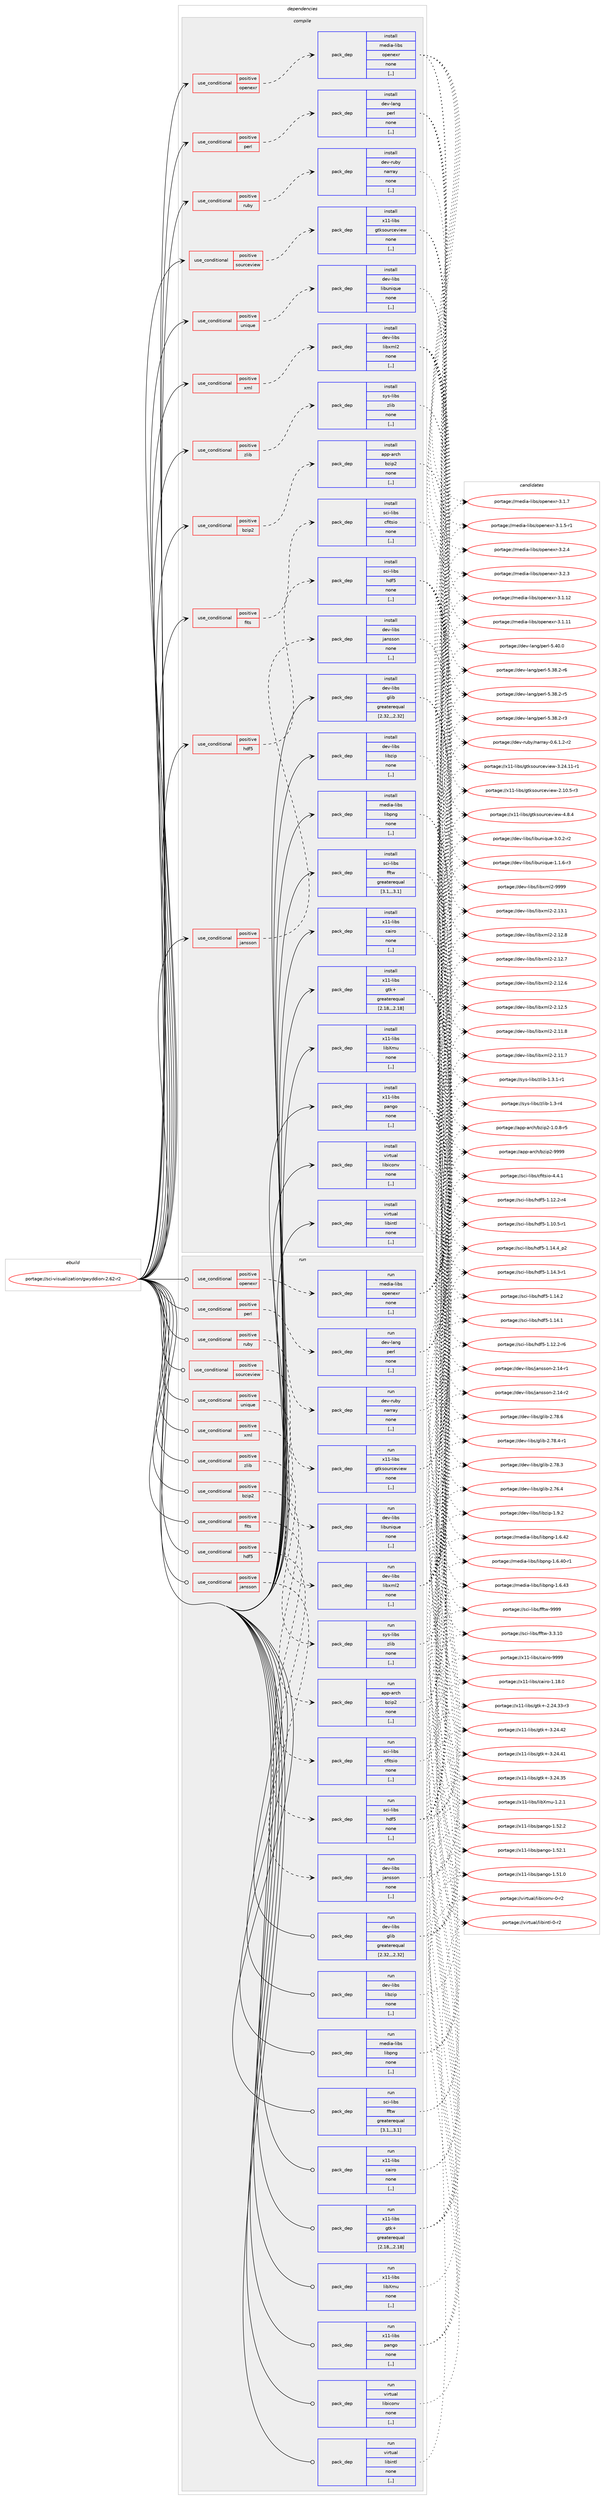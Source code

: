 digraph prolog {

# *************
# Graph options
# *************

newrank=true;
concentrate=true;
compound=true;
graph [rankdir=LR,fontname=Helvetica,fontsize=10,ranksep=1.5];#, ranksep=2.5, nodesep=0.2];
edge  [arrowhead=vee];
node  [fontname=Helvetica,fontsize=10];

# **********
# The ebuild
# **********

subgraph cluster_leftcol {
color=gray;
label=<<i>ebuild</i>>;
id [label="portage://sci-visualization/gwyddion-2.62-r2", color=red, width=4, href="../sci-visualization/gwyddion-2.62-r2.svg"];
}

# ****************
# The dependencies
# ****************

subgraph cluster_midcol {
color=gray;
label=<<i>dependencies</i>>;
subgraph cluster_compile {
fillcolor="#eeeeee";
style=filled;
label=<<i>compile</i>>;
subgraph cond110077 {
dependency413814 [label=<<TABLE BORDER="0" CELLBORDER="1" CELLSPACING="0" CELLPADDING="4"><TR><TD ROWSPAN="3" CELLPADDING="10">use_conditional</TD></TR><TR><TD>positive</TD></TR><TR><TD>bzip2</TD></TR></TABLE>>, shape=none, color=red];
subgraph pack300825 {
dependency413815 [label=<<TABLE BORDER="0" CELLBORDER="1" CELLSPACING="0" CELLPADDING="4" WIDTH="220"><TR><TD ROWSPAN="6" CELLPADDING="30">pack_dep</TD></TR><TR><TD WIDTH="110">install</TD></TR><TR><TD>app-arch</TD></TR><TR><TD>bzip2</TD></TR><TR><TD>none</TD></TR><TR><TD>[,,]</TD></TR></TABLE>>, shape=none, color=blue];
}
dependency413814:e -> dependency413815:w [weight=20,style="dashed",arrowhead="vee"];
}
id:e -> dependency413814:w [weight=20,style="solid",arrowhead="vee"];
subgraph cond110078 {
dependency413816 [label=<<TABLE BORDER="0" CELLBORDER="1" CELLSPACING="0" CELLPADDING="4"><TR><TD ROWSPAN="3" CELLPADDING="10">use_conditional</TD></TR><TR><TD>positive</TD></TR><TR><TD>fits</TD></TR></TABLE>>, shape=none, color=red];
subgraph pack300826 {
dependency413817 [label=<<TABLE BORDER="0" CELLBORDER="1" CELLSPACING="0" CELLPADDING="4" WIDTH="220"><TR><TD ROWSPAN="6" CELLPADDING="30">pack_dep</TD></TR><TR><TD WIDTH="110">install</TD></TR><TR><TD>sci-libs</TD></TR><TR><TD>cfitsio</TD></TR><TR><TD>none</TD></TR><TR><TD>[,,]</TD></TR></TABLE>>, shape=none, color=blue];
}
dependency413816:e -> dependency413817:w [weight=20,style="dashed",arrowhead="vee"];
}
id:e -> dependency413816:w [weight=20,style="solid",arrowhead="vee"];
subgraph cond110079 {
dependency413818 [label=<<TABLE BORDER="0" CELLBORDER="1" CELLSPACING="0" CELLPADDING="4"><TR><TD ROWSPAN="3" CELLPADDING="10">use_conditional</TD></TR><TR><TD>positive</TD></TR><TR><TD>hdf5</TD></TR></TABLE>>, shape=none, color=red];
subgraph pack300827 {
dependency413819 [label=<<TABLE BORDER="0" CELLBORDER="1" CELLSPACING="0" CELLPADDING="4" WIDTH="220"><TR><TD ROWSPAN="6" CELLPADDING="30">pack_dep</TD></TR><TR><TD WIDTH="110">install</TD></TR><TR><TD>sci-libs</TD></TR><TR><TD>hdf5</TD></TR><TR><TD>none</TD></TR><TR><TD>[,,]</TD></TR></TABLE>>, shape=none, color=blue];
}
dependency413818:e -> dependency413819:w [weight=20,style="dashed",arrowhead="vee"];
}
id:e -> dependency413818:w [weight=20,style="solid",arrowhead="vee"];
subgraph cond110080 {
dependency413820 [label=<<TABLE BORDER="0" CELLBORDER="1" CELLSPACING="0" CELLPADDING="4"><TR><TD ROWSPAN="3" CELLPADDING="10">use_conditional</TD></TR><TR><TD>positive</TD></TR><TR><TD>jansson</TD></TR></TABLE>>, shape=none, color=red];
subgraph pack300828 {
dependency413821 [label=<<TABLE BORDER="0" CELLBORDER="1" CELLSPACING="0" CELLPADDING="4" WIDTH="220"><TR><TD ROWSPAN="6" CELLPADDING="30">pack_dep</TD></TR><TR><TD WIDTH="110">install</TD></TR><TR><TD>dev-libs</TD></TR><TR><TD>jansson</TD></TR><TR><TD>none</TD></TR><TR><TD>[,,]</TD></TR></TABLE>>, shape=none, color=blue];
}
dependency413820:e -> dependency413821:w [weight=20,style="dashed",arrowhead="vee"];
}
id:e -> dependency413820:w [weight=20,style="solid",arrowhead="vee"];
subgraph cond110081 {
dependency413822 [label=<<TABLE BORDER="0" CELLBORDER="1" CELLSPACING="0" CELLPADDING="4"><TR><TD ROWSPAN="3" CELLPADDING="10">use_conditional</TD></TR><TR><TD>positive</TD></TR><TR><TD>openexr</TD></TR></TABLE>>, shape=none, color=red];
subgraph pack300829 {
dependency413823 [label=<<TABLE BORDER="0" CELLBORDER="1" CELLSPACING="0" CELLPADDING="4" WIDTH="220"><TR><TD ROWSPAN="6" CELLPADDING="30">pack_dep</TD></TR><TR><TD WIDTH="110">install</TD></TR><TR><TD>media-libs</TD></TR><TR><TD>openexr</TD></TR><TR><TD>none</TD></TR><TR><TD>[,,]</TD></TR></TABLE>>, shape=none, color=blue];
}
dependency413822:e -> dependency413823:w [weight=20,style="dashed",arrowhead="vee"];
}
id:e -> dependency413822:w [weight=20,style="solid",arrowhead="vee"];
subgraph cond110082 {
dependency413824 [label=<<TABLE BORDER="0" CELLBORDER="1" CELLSPACING="0" CELLPADDING="4"><TR><TD ROWSPAN="3" CELLPADDING="10">use_conditional</TD></TR><TR><TD>positive</TD></TR><TR><TD>perl</TD></TR></TABLE>>, shape=none, color=red];
subgraph pack300830 {
dependency413825 [label=<<TABLE BORDER="0" CELLBORDER="1" CELLSPACING="0" CELLPADDING="4" WIDTH="220"><TR><TD ROWSPAN="6" CELLPADDING="30">pack_dep</TD></TR><TR><TD WIDTH="110">install</TD></TR><TR><TD>dev-lang</TD></TR><TR><TD>perl</TD></TR><TR><TD>none</TD></TR><TR><TD>[,,]</TD></TR></TABLE>>, shape=none, color=blue];
}
dependency413824:e -> dependency413825:w [weight=20,style="dashed",arrowhead="vee"];
}
id:e -> dependency413824:w [weight=20,style="solid",arrowhead="vee"];
subgraph cond110083 {
dependency413826 [label=<<TABLE BORDER="0" CELLBORDER="1" CELLSPACING="0" CELLPADDING="4"><TR><TD ROWSPAN="3" CELLPADDING="10">use_conditional</TD></TR><TR><TD>positive</TD></TR><TR><TD>ruby</TD></TR></TABLE>>, shape=none, color=red];
subgraph pack300831 {
dependency413827 [label=<<TABLE BORDER="0" CELLBORDER="1" CELLSPACING="0" CELLPADDING="4" WIDTH="220"><TR><TD ROWSPAN="6" CELLPADDING="30">pack_dep</TD></TR><TR><TD WIDTH="110">install</TD></TR><TR><TD>dev-ruby</TD></TR><TR><TD>narray</TD></TR><TR><TD>none</TD></TR><TR><TD>[,,]</TD></TR></TABLE>>, shape=none, color=blue];
}
dependency413826:e -> dependency413827:w [weight=20,style="dashed",arrowhead="vee"];
}
id:e -> dependency413826:w [weight=20,style="solid",arrowhead="vee"];
subgraph cond110084 {
dependency413828 [label=<<TABLE BORDER="0" CELLBORDER="1" CELLSPACING="0" CELLPADDING="4"><TR><TD ROWSPAN="3" CELLPADDING="10">use_conditional</TD></TR><TR><TD>positive</TD></TR><TR><TD>sourceview</TD></TR></TABLE>>, shape=none, color=red];
subgraph pack300832 {
dependency413829 [label=<<TABLE BORDER="0" CELLBORDER="1" CELLSPACING="0" CELLPADDING="4" WIDTH="220"><TR><TD ROWSPAN="6" CELLPADDING="30">pack_dep</TD></TR><TR><TD WIDTH="110">install</TD></TR><TR><TD>x11-libs</TD></TR><TR><TD>gtksourceview</TD></TR><TR><TD>none</TD></TR><TR><TD>[,,]</TD></TR></TABLE>>, shape=none, color=blue];
}
dependency413828:e -> dependency413829:w [weight=20,style="dashed",arrowhead="vee"];
}
id:e -> dependency413828:w [weight=20,style="solid",arrowhead="vee"];
subgraph cond110085 {
dependency413830 [label=<<TABLE BORDER="0" CELLBORDER="1" CELLSPACING="0" CELLPADDING="4"><TR><TD ROWSPAN="3" CELLPADDING="10">use_conditional</TD></TR><TR><TD>positive</TD></TR><TR><TD>unique</TD></TR></TABLE>>, shape=none, color=red];
subgraph pack300833 {
dependency413831 [label=<<TABLE BORDER="0" CELLBORDER="1" CELLSPACING="0" CELLPADDING="4" WIDTH="220"><TR><TD ROWSPAN="6" CELLPADDING="30">pack_dep</TD></TR><TR><TD WIDTH="110">install</TD></TR><TR><TD>dev-libs</TD></TR><TR><TD>libunique</TD></TR><TR><TD>none</TD></TR><TR><TD>[,,]</TD></TR></TABLE>>, shape=none, color=blue];
}
dependency413830:e -> dependency413831:w [weight=20,style="dashed",arrowhead="vee"];
}
id:e -> dependency413830:w [weight=20,style="solid",arrowhead="vee"];
subgraph cond110086 {
dependency413832 [label=<<TABLE BORDER="0" CELLBORDER="1" CELLSPACING="0" CELLPADDING="4"><TR><TD ROWSPAN="3" CELLPADDING="10">use_conditional</TD></TR><TR><TD>positive</TD></TR><TR><TD>xml</TD></TR></TABLE>>, shape=none, color=red];
subgraph pack300834 {
dependency413833 [label=<<TABLE BORDER="0" CELLBORDER="1" CELLSPACING="0" CELLPADDING="4" WIDTH="220"><TR><TD ROWSPAN="6" CELLPADDING="30">pack_dep</TD></TR><TR><TD WIDTH="110">install</TD></TR><TR><TD>dev-libs</TD></TR><TR><TD>libxml2</TD></TR><TR><TD>none</TD></TR><TR><TD>[,,]</TD></TR></TABLE>>, shape=none, color=blue];
}
dependency413832:e -> dependency413833:w [weight=20,style="dashed",arrowhead="vee"];
}
id:e -> dependency413832:w [weight=20,style="solid",arrowhead="vee"];
subgraph cond110087 {
dependency413834 [label=<<TABLE BORDER="0" CELLBORDER="1" CELLSPACING="0" CELLPADDING="4"><TR><TD ROWSPAN="3" CELLPADDING="10">use_conditional</TD></TR><TR><TD>positive</TD></TR><TR><TD>zlib</TD></TR></TABLE>>, shape=none, color=red];
subgraph pack300835 {
dependency413835 [label=<<TABLE BORDER="0" CELLBORDER="1" CELLSPACING="0" CELLPADDING="4" WIDTH="220"><TR><TD ROWSPAN="6" CELLPADDING="30">pack_dep</TD></TR><TR><TD WIDTH="110">install</TD></TR><TR><TD>sys-libs</TD></TR><TR><TD>zlib</TD></TR><TR><TD>none</TD></TR><TR><TD>[,,]</TD></TR></TABLE>>, shape=none, color=blue];
}
dependency413834:e -> dependency413835:w [weight=20,style="dashed",arrowhead="vee"];
}
id:e -> dependency413834:w [weight=20,style="solid",arrowhead="vee"];
subgraph pack300836 {
dependency413836 [label=<<TABLE BORDER="0" CELLBORDER="1" CELLSPACING="0" CELLPADDING="4" WIDTH="220"><TR><TD ROWSPAN="6" CELLPADDING="30">pack_dep</TD></TR><TR><TD WIDTH="110">install</TD></TR><TR><TD>dev-libs</TD></TR><TR><TD>glib</TD></TR><TR><TD>greaterequal</TD></TR><TR><TD>[2.32,,,2.32]</TD></TR></TABLE>>, shape=none, color=blue];
}
id:e -> dependency413836:w [weight=20,style="solid",arrowhead="vee"];
subgraph pack300837 {
dependency413837 [label=<<TABLE BORDER="0" CELLBORDER="1" CELLSPACING="0" CELLPADDING="4" WIDTH="220"><TR><TD ROWSPAN="6" CELLPADDING="30">pack_dep</TD></TR><TR><TD WIDTH="110">install</TD></TR><TR><TD>dev-libs</TD></TR><TR><TD>libzip</TD></TR><TR><TD>none</TD></TR><TR><TD>[,,]</TD></TR></TABLE>>, shape=none, color=blue];
}
id:e -> dependency413837:w [weight=20,style="solid",arrowhead="vee"];
subgraph pack300838 {
dependency413838 [label=<<TABLE BORDER="0" CELLBORDER="1" CELLSPACING="0" CELLPADDING="4" WIDTH="220"><TR><TD ROWSPAN="6" CELLPADDING="30">pack_dep</TD></TR><TR><TD WIDTH="110">install</TD></TR><TR><TD>media-libs</TD></TR><TR><TD>libpng</TD></TR><TR><TD>none</TD></TR><TR><TD>[,,]</TD></TR></TABLE>>, shape=none, color=blue];
}
id:e -> dependency413838:w [weight=20,style="solid",arrowhead="vee"];
subgraph pack300839 {
dependency413839 [label=<<TABLE BORDER="0" CELLBORDER="1" CELLSPACING="0" CELLPADDING="4" WIDTH="220"><TR><TD ROWSPAN="6" CELLPADDING="30">pack_dep</TD></TR><TR><TD WIDTH="110">install</TD></TR><TR><TD>sci-libs</TD></TR><TR><TD>fftw</TD></TR><TR><TD>greaterequal</TD></TR><TR><TD>[3.1,,,3.1]</TD></TR></TABLE>>, shape=none, color=blue];
}
id:e -> dependency413839:w [weight=20,style="solid",arrowhead="vee"];
subgraph pack300840 {
dependency413840 [label=<<TABLE BORDER="0" CELLBORDER="1" CELLSPACING="0" CELLPADDING="4" WIDTH="220"><TR><TD ROWSPAN="6" CELLPADDING="30">pack_dep</TD></TR><TR><TD WIDTH="110">install</TD></TR><TR><TD>virtual</TD></TR><TR><TD>libiconv</TD></TR><TR><TD>none</TD></TR><TR><TD>[,,]</TD></TR></TABLE>>, shape=none, color=blue];
}
id:e -> dependency413840:w [weight=20,style="solid",arrowhead="vee"];
subgraph pack300841 {
dependency413841 [label=<<TABLE BORDER="0" CELLBORDER="1" CELLSPACING="0" CELLPADDING="4" WIDTH="220"><TR><TD ROWSPAN="6" CELLPADDING="30">pack_dep</TD></TR><TR><TD WIDTH="110">install</TD></TR><TR><TD>virtual</TD></TR><TR><TD>libintl</TD></TR><TR><TD>none</TD></TR><TR><TD>[,,]</TD></TR></TABLE>>, shape=none, color=blue];
}
id:e -> dependency413841:w [weight=20,style="solid",arrowhead="vee"];
subgraph pack300842 {
dependency413842 [label=<<TABLE BORDER="0" CELLBORDER="1" CELLSPACING="0" CELLPADDING="4" WIDTH="220"><TR><TD ROWSPAN="6" CELLPADDING="30">pack_dep</TD></TR><TR><TD WIDTH="110">install</TD></TR><TR><TD>x11-libs</TD></TR><TR><TD>cairo</TD></TR><TR><TD>none</TD></TR><TR><TD>[,,]</TD></TR></TABLE>>, shape=none, color=blue];
}
id:e -> dependency413842:w [weight=20,style="solid",arrowhead="vee"];
subgraph pack300843 {
dependency413843 [label=<<TABLE BORDER="0" CELLBORDER="1" CELLSPACING="0" CELLPADDING="4" WIDTH="220"><TR><TD ROWSPAN="6" CELLPADDING="30">pack_dep</TD></TR><TR><TD WIDTH="110">install</TD></TR><TR><TD>x11-libs</TD></TR><TR><TD>gtk+</TD></TR><TR><TD>greaterequal</TD></TR><TR><TD>[2.18,,,2.18]</TD></TR></TABLE>>, shape=none, color=blue];
}
id:e -> dependency413843:w [weight=20,style="solid",arrowhead="vee"];
subgraph pack300844 {
dependency413844 [label=<<TABLE BORDER="0" CELLBORDER="1" CELLSPACING="0" CELLPADDING="4" WIDTH="220"><TR><TD ROWSPAN="6" CELLPADDING="30">pack_dep</TD></TR><TR><TD WIDTH="110">install</TD></TR><TR><TD>x11-libs</TD></TR><TR><TD>libXmu</TD></TR><TR><TD>none</TD></TR><TR><TD>[,,]</TD></TR></TABLE>>, shape=none, color=blue];
}
id:e -> dependency413844:w [weight=20,style="solid",arrowhead="vee"];
subgraph pack300845 {
dependency413845 [label=<<TABLE BORDER="0" CELLBORDER="1" CELLSPACING="0" CELLPADDING="4" WIDTH="220"><TR><TD ROWSPAN="6" CELLPADDING="30">pack_dep</TD></TR><TR><TD WIDTH="110">install</TD></TR><TR><TD>x11-libs</TD></TR><TR><TD>pango</TD></TR><TR><TD>none</TD></TR><TR><TD>[,,]</TD></TR></TABLE>>, shape=none, color=blue];
}
id:e -> dependency413845:w [weight=20,style="solid",arrowhead="vee"];
}
subgraph cluster_compileandrun {
fillcolor="#eeeeee";
style=filled;
label=<<i>compile and run</i>>;
}
subgraph cluster_run {
fillcolor="#eeeeee";
style=filled;
label=<<i>run</i>>;
subgraph cond110088 {
dependency413846 [label=<<TABLE BORDER="0" CELLBORDER="1" CELLSPACING="0" CELLPADDING="4"><TR><TD ROWSPAN="3" CELLPADDING="10">use_conditional</TD></TR><TR><TD>positive</TD></TR><TR><TD>bzip2</TD></TR></TABLE>>, shape=none, color=red];
subgraph pack300846 {
dependency413847 [label=<<TABLE BORDER="0" CELLBORDER="1" CELLSPACING="0" CELLPADDING="4" WIDTH="220"><TR><TD ROWSPAN="6" CELLPADDING="30">pack_dep</TD></TR><TR><TD WIDTH="110">run</TD></TR><TR><TD>app-arch</TD></TR><TR><TD>bzip2</TD></TR><TR><TD>none</TD></TR><TR><TD>[,,]</TD></TR></TABLE>>, shape=none, color=blue];
}
dependency413846:e -> dependency413847:w [weight=20,style="dashed",arrowhead="vee"];
}
id:e -> dependency413846:w [weight=20,style="solid",arrowhead="odot"];
subgraph cond110089 {
dependency413848 [label=<<TABLE BORDER="0" CELLBORDER="1" CELLSPACING="0" CELLPADDING="4"><TR><TD ROWSPAN="3" CELLPADDING="10">use_conditional</TD></TR><TR><TD>positive</TD></TR><TR><TD>fits</TD></TR></TABLE>>, shape=none, color=red];
subgraph pack300847 {
dependency413849 [label=<<TABLE BORDER="0" CELLBORDER="1" CELLSPACING="0" CELLPADDING="4" WIDTH="220"><TR><TD ROWSPAN="6" CELLPADDING="30">pack_dep</TD></TR><TR><TD WIDTH="110">run</TD></TR><TR><TD>sci-libs</TD></TR><TR><TD>cfitsio</TD></TR><TR><TD>none</TD></TR><TR><TD>[,,]</TD></TR></TABLE>>, shape=none, color=blue];
}
dependency413848:e -> dependency413849:w [weight=20,style="dashed",arrowhead="vee"];
}
id:e -> dependency413848:w [weight=20,style="solid",arrowhead="odot"];
subgraph cond110090 {
dependency413850 [label=<<TABLE BORDER="0" CELLBORDER="1" CELLSPACING="0" CELLPADDING="4"><TR><TD ROWSPAN="3" CELLPADDING="10">use_conditional</TD></TR><TR><TD>positive</TD></TR><TR><TD>hdf5</TD></TR></TABLE>>, shape=none, color=red];
subgraph pack300848 {
dependency413851 [label=<<TABLE BORDER="0" CELLBORDER="1" CELLSPACING="0" CELLPADDING="4" WIDTH="220"><TR><TD ROWSPAN="6" CELLPADDING="30">pack_dep</TD></TR><TR><TD WIDTH="110">run</TD></TR><TR><TD>sci-libs</TD></TR><TR><TD>hdf5</TD></TR><TR><TD>none</TD></TR><TR><TD>[,,]</TD></TR></TABLE>>, shape=none, color=blue];
}
dependency413850:e -> dependency413851:w [weight=20,style="dashed",arrowhead="vee"];
}
id:e -> dependency413850:w [weight=20,style="solid",arrowhead="odot"];
subgraph cond110091 {
dependency413852 [label=<<TABLE BORDER="0" CELLBORDER="1" CELLSPACING="0" CELLPADDING="4"><TR><TD ROWSPAN="3" CELLPADDING="10">use_conditional</TD></TR><TR><TD>positive</TD></TR><TR><TD>jansson</TD></TR></TABLE>>, shape=none, color=red];
subgraph pack300849 {
dependency413853 [label=<<TABLE BORDER="0" CELLBORDER="1" CELLSPACING="0" CELLPADDING="4" WIDTH="220"><TR><TD ROWSPAN="6" CELLPADDING="30">pack_dep</TD></TR><TR><TD WIDTH="110">run</TD></TR><TR><TD>dev-libs</TD></TR><TR><TD>jansson</TD></TR><TR><TD>none</TD></TR><TR><TD>[,,]</TD></TR></TABLE>>, shape=none, color=blue];
}
dependency413852:e -> dependency413853:w [weight=20,style="dashed",arrowhead="vee"];
}
id:e -> dependency413852:w [weight=20,style="solid",arrowhead="odot"];
subgraph cond110092 {
dependency413854 [label=<<TABLE BORDER="0" CELLBORDER="1" CELLSPACING="0" CELLPADDING="4"><TR><TD ROWSPAN="3" CELLPADDING="10">use_conditional</TD></TR><TR><TD>positive</TD></TR><TR><TD>openexr</TD></TR></TABLE>>, shape=none, color=red];
subgraph pack300850 {
dependency413855 [label=<<TABLE BORDER="0" CELLBORDER="1" CELLSPACING="0" CELLPADDING="4" WIDTH="220"><TR><TD ROWSPAN="6" CELLPADDING="30">pack_dep</TD></TR><TR><TD WIDTH="110">run</TD></TR><TR><TD>media-libs</TD></TR><TR><TD>openexr</TD></TR><TR><TD>none</TD></TR><TR><TD>[,,]</TD></TR></TABLE>>, shape=none, color=blue];
}
dependency413854:e -> dependency413855:w [weight=20,style="dashed",arrowhead="vee"];
}
id:e -> dependency413854:w [weight=20,style="solid",arrowhead="odot"];
subgraph cond110093 {
dependency413856 [label=<<TABLE BORDER="0" CELLBORDER="1" CELLSPACING="0" CELLPADDING="4"><TR><TD ROWSPAN="3" CELLPADDING="10">use_conditional</TD></TR><TR><TD>positive</TD></TR><TR><TD>perl</TD></TR></TABLE>>, shape=none, color=red];
subgraph pack300851 {
dependency413857 [label=<<TABLE BORDER="0" CELLBORDER="1" CELLSPACING="0" CELLPADDING="4" WIDTH="220"><TR><TD ROWSPAN="6" CELLPADDING="30">pack_dep</TD></TR><TR><TD WIDTH="110">run</TD></TR><TR><TD>dev-lang</TD></TR><TR><TD>perl</TD></TR><TR><TD>none</TD></TR><TR><TD>[,,]</TD></TR></TABLE>>, shape=none, color=blue];
}
dependency413856:e -> dependency413857:w [weight=20,style="dashed",arrowhead="vee"];
}
id:e -> dependency413856:w [weight=20,style="solid",arrowhead="odot"];
subgraph cond110094 {
dependency413858 [label=<<TABLE BORDER="0" CELLBORDER="1" CELLSPACING="0" CELLPADDING="4"><TR><TD ROWSPAN="3" CELLPADDING="10">use_conditional</TD></TR><TR><TD>positive</TD></TR><TR><TD>ruby</TD></TR></TABLE>>, shape=none, color=red];
subgraph pack300852 {
dependency413859 [label=<<TABLE BORDER="0" CELLBORDER="1" CELLSPACING="0" CELLPADDING="4" WIDTH="220"><TR><TD ROWSPAN="6" CELLPADDING="30">pack_dep</TD></TR><TR><TD WIDTH="110">run</TD></TR><TR><TD>dev-ruby</TD></TR><TR><TD>narray</TD></TR><TR><TD>none</TD></TR><TR><TD>[,,]</TD></TR></TABLE>>, shape=none, color=blue];
}
dependency413858:e -> dependency413859:w [weight=20,style="dashed",arrowhead="vee"];
}
id:e -> dependency413858:w [weight=20,style="solid",arrowhead="odot"];
subgraph cond110095 {
dependency413860 [label=<<TABLE BORDER="0" CELLBORDER="1" CELLSPACING="0" CELLPADDING="4"><TR><TD ROWSPAN="3" CELLPADDING="10">use_conditional</TD></TR><TR><TD>positive</TD></TR><TR><TD>sourceview</TD></TR></TABLE>>, shape=none, color=red];
subgraph pack300853 {
dependency413861 [label=<<TABLE BORDER="0" CELLBORDER="1" CELLSPACING="0" CELLPADDING="4" WIDTH="220"><TR><TD ROWSPAN="6" CELLPADDING="30">pack_dep</TD></TR><TR><TD WIDTH="110">run</TD></TR><TR><TD>x11-libs</TD></TR><TR><TD>gtksourceview</TD></TR><TR><TD>none</TD></TR><TR><TD>[,,]</TD></TR></TABLE>>, shape=none, color=blue];
}
dependency413860:e -> dependency413861:w [weight=20,style="dashed",arrowhead="vee"];
}
id:e -> dependency413860:w [weight=20,style="solid",arrowhead="odot"];
subgraph cond110096 {
dependency413862 [label=<<TABLE BORDER="0" CELLBORDER="1" CELLSPACING="0" CELLPADDING="4"><TR><TD ROWSPAN="3" CELLPADDING="10">use_conditional</TD></TR><TR><TD>positive</TD></TR><TR><TD>unique</TD></TR></TABLE>>, shape=none, color=red];
subgraph pack300854 {
dependency413863 [label=<<TABLE BORDER="0" CELLBORDER="1" CELLSPACING="0" CELLPADDING="4" WIDTH="220"><TR><TD ROWSPAN="6" CELLPADDING="30">pack_dep</TD></TR><TR><TD WIDTH="110">run</TD></TR><TR><TD>dev-libs</TD></TR><TR><TD>libunique</TD></TR><TR><TD>none</TD></TR><TR><TD>[,,]</TD></TR></TABLE>>, shape=none, color=blue];
}
dependency413862:e -> dependency413863:w [weight=20,style="dashed",arrowhead="vee"];
}
id:e -> dependency413862:w [weight=20,style="solid",arrowhead="odot"];
subgraph cond110097 {
dependency413864 [label=<<TABLE BORDER="0" CELLBORDER="1" CELLSPACING="0" CELLPADDING="4"><TR><TD ROWSPAN="3" CELLPADDING="10">use_conditional</TD></TR><TR><TD>positive</TD></TR><TR><TD>xml</TD></TR></TABLE>>, shape=none, color=red];
subgraph pack300855 {
dependency413865 [label=<<TABLE BORDER="0" CELLBORDER="1" CELLSPACING="0" CELLPADDING="4" WIDTH="220"><TR><TD ROWSPAN="6" CELLPADDING="30">pack_dep</TD></TR><TR><TD WIDTH="110">run</TD></TR><TR><TD>dev-libs</TD></TR><TR><TD>libxml2</TD></TR><TR><TD>none</TD></TR><TR><TD>[,,]</TD></TR></TABLE>>, shape=none, color=blue];
}
dependency413864:e -> dependency413865:w [weight=20,style="dashed",arrowhead="vee"];
}
id:e -> dependency413864:w [weight=20,style="solid",arrowhead="odot"];
subgraph cond110098 {
dependency413866 [label=<<TABLE BORDER="0" CELLBORDER="1" CELLSPACING="0" CELLPADDING="4"><TR><TD ROWSPAN="3" CELLPADDING="10">use_conditional</TD></TR><TR><TD>positive</TD></TR><TR><TD>zlib</TD></TR></TABLE>>, shape=none, color=red];
subgraph pack300856 {
dependency413867 [label=<<TABLE BORDER="0" CELLBORDER="1" CELLSPACING="0" CELLPADDING="4" WIDTH="220"><TR><TD ROWSPAN="6" CELLPADDING="30">pack_dep</TD></TR><TR><TD WIDTH="110">run</TD></TR><TR><TD>sys-libs</TD></TR><TR><TD>zlib</TD></TR><TR><TD>none</TD></TR><TR><TD>[,,]</TD></TR></TABLE>>, shape=none, color=blue];
}
dependency413866:e -> dependency413867:w [weight=20,style="dashed",arrowhead="vee"];
}
id:e -> dependency413866:w [weight=20,style="solid",arrowhead="odot"];
subgraph pack300857 {
dependency413868 [label=<<TABLE BORDER="0" CELLBORDER="1" CELLSPACING="0" CELLPADDING="4" WIDTH="220"><TR><TD ROWSPAN="6" CELLPADDING="30">pack_dep</TD></TR><TR><TD WIDTH="110">run</TD></TR><TR><TD>dev-libs</TD></TR><TR><TD>glib</TD></TR><TR><TD>greaterequal</TD></TR><TR><TD>[2.32,,,2.32]</TD></TR></TABLE>>, shape=none, color=blue];
}
id:e -> dependency413868:w [weight=20,style="solid",arrowhead="odot"];
subgraph pack300858 {
dependency413869 [label=<<TABLE BORDER="0" CELLBORDER="1" CELLSPACING="0" CELLPADDING="4" WIDTH="220"><TR><TD ROWSPAN="6" CELLPADDING="30">pack_dep</TD></TR><TR><TD WIDTH="110">run</TD></TR><TR><TD>dev-libs</TD></TR><TR><TD>libzip</TD></TR><TR><TD>none</TD></TR><TR><TD>[,,]</TD></TR></TABLE>>, shape=none, color=blue];
}
id:e -> dependency413869:w [weight=20,style="solid",arrowhead="odot"];
subgraph pack300859 {
dependency413870 [label=<<TABLE BORDER="0" CELLBORDER="1" CELLSPACING="0" CELLPADDING="4" WIDTH="220"><TR><TD ROWSPAN="6" CELLPADDING="30">pack_dep</TD></TR><TR><TD WIDTH="110">run</TD></TR><TR><TD>media-libs</TD></TR><TR><TD>libpng</TD></TR><TR><TD>none</TD></TR><TR><TD>[,,]</TD></TR></TABLE>>, shape=none, color=blue];
}
id:e -> dependency413870:w [weight=20,style="solid",arrowhead="odot"];
subgraph pack300860 {
dependency413871 [label=<<TABLE BORDER="0" CELLBORDER="1" CELLSPACING="0" CELLPADDING="4" WIDTH="220"><TR><TD ROWSPAN="6" CELLPADDING="30">pack_dep</TD></TR><TR><TD WIDTH="110">run</TD></TR><TR><TD>sci-libs</TD></TR><TR><TD>fftw</TD></TR><TR><TD>greaterequal</TD></TR><TR><TD>[3.1,,,3.1]</TD></TR></TABLE>>, shape=none, color=blue];
}
id:e -> dependency413871:w [weight=20,style="solid",arrowhead="odot"];
subgraph pack300861 {
dependency413872 [label=<<TABLE BORDER="0" CELLBORDER="1" CELLSPACING="0" CELLPADDING="4" WIDTH="220"><TR><TD ROWSPAN="6" CELLPADDING="30">pack_dep</TD></TR><TR><TD WIDTH="110">run</TD></TR><TR><TD>virtual</TD></TR><TR><TD>libiconv</TD></TR><TR><TD>none</TD></TR><TR><TD>[,,]</TD></TR></TABLE>>, shape=none, color=blue];
}
id:e -> dependency413872:w [weight=20,style="solid",arrowhead="odot"];
subgraph pack300862 {
dependency413873 [label=<<TABLE BORDER="0" CELLBORDER="1" CELLSPACING="0" CELLPADDING="4" WIDTH="220"><TR><TD ROWSPAN="6" CELLPADDING="30">pack_dep</TD></TR><TR><TD WIDTH="110">run</TD></TR><TR><TD>virtual</TD></TR><TR><TD>libintl</TD></TR><TR><TD>none</TD></TR><TR><TD>[,,]</TD></TR></TABLE>>, shape=none, color=blue];
}
id:e -> dependency413873:w [weight=20,style="solid",arrowhead="odot"];
subgraph pack300863 {
dependency413874 [label=<<TABLE BORDER="0" CELLBORDER="1" CELLSPACING="0" CELLPADDING="4" WIDTH="220"><TR><TD ROWSPAN="6" CELLPADDING="30">pack_dep</TD></TR><TR><TD WIDTH="110">run</TD></TR><TR><TD>x11-libs</TD></TR><TR><TD>cairo</TD></TR><TR><TD>none</TD></TR><TR><TD>[,,]</TD></TR></TABLE>>, shape=none, color=blue];
}
id:e -> dependency413874:w [weight=20,style="solid",arrowhead="odot"];
subgraph pack300864 {
dependency413875 [label=<<TABLE BORDER="0" CELLBORDER="1" CELLSPACING="0" CELLPADDING="4" WIDTH="220"><TR><TD ROWSPAN="6" CELLPADDING="30">pack_dep</TD></TR><TR><TD WIDTH="110">run</TD></TR><TR><TD>x11-libs</TD></TR><TR><TD>gtk+</TD></TR><TR><TD>greaterequal</TD></TR><TR><TD>[2.18,,,2.18]</TD></TR></TABLE>>, shape=none, color=blue];
}
id:e -> dependency413875:w [weight=20,style="solid",arrowhead="odot"];
subgraph pack300865 {
dependency413876 [label=<<TABLE BORDER="0" CELLBORDER="1" CELLSPACING="0" CELLPADDING="4" WIDTH="220"><TR><TD ROWSPAN="6" CELLPADDING="30">pack_dep</TD></TR><TR><TD WIDTH="110">run</TD></TR><TR><TD>x11-libs</TD></TR><TR><TD>libXmu</TD></TR><TR><TD>none</TD></TR><TR><TD>[,,]</TD></TR></TABLE>>, shape=none, color=blue];
}
id:e -> dependency413876:w [weight=20,style="solid",arrowhead="odot"];
subgraph pack300866 {
dependency413877 [label=<<TABLE BORDER="0" CELLBORDER="1" CELLSPACING="0" CELLPADDING="4" WIDTH="220"><TR><TD ROWSPAN="6" CELLPADDING="30">pack_dep</TD></TR><TR><TD WIDTH="110">run</TD></TR><TR><TD>x11-libs</TD></TR><TR><TD>pango</TD></TR><TR><TD>none</TD></TR><TR><TD>[,,]</TD></TR></TABLE>>, shape=none, color=blue];
}
id:e -> dependency413877:w [weight=20,style="solid",arrowhead="odot"];
}
}

# **************
# The candidates
# **************

subgraph cluster_choices {
rank=same;
color=gray;
label=<<i>candidates</i>>;

subgraph choice300825 {
color=black;
nodesep=1;
choice971121124597114991044798122105112504557575757 [label="portage://app-arch/bzip2-9999", color=red, width=4,href="../app-arch/bzip2-9999.svg"];
choice971121124597114991044798122105112504549464846564511453 [label="portage://app-arch/bzip2-1.0.8-r5", color=red, width=4,href="../app-arch/bzip2-1.0.8-r5.svg"];
dependency413815:e -> choice971121124597114991044798122105112504557575757:w [style=dotted,weight="100"];
dependency413815:e -> choice971121124597114991044798122105112504549464846564511453:w [style=dotted,weight="100"];
}
subgraph choice300826 {
color=black;
nodesep=1;
choice1159910545108105981154799102105116115105111455246524649 [label="portage://sci-libs/cfitsio-4.4.1", color=red, width=4,href="../sci-libs/cfitsio-4.4.1.svg"];
dependency413817:e -> choice1159910545108105981154799102105116115105111455246524649:w [style=dotted,weight="100"];
}
subgraph choice300827 {
color=black;
nodesep=1;
choice1159910545108105981154710410010253454946495246529511250 [label="portage://sci-libs/hdf5-1.14.4_p2", color=red, width=4,href="../sci-libs/hdf5-1.14.4_p2.svg"];
choice1159910545108105981154710410010253454946495246514511449 [label="portage://sci-libs/hdf5-1.14.3-r1", color=red, width=4,href="../sci-libs/hdf5-1.14.3-r1.svg"];
choice115991054510810598115471041001025345494649524650 [label="portage://sci-libs/hdf5-1.14.2", color=red, width=4,href="../sci-libs/hdf5-1.14.2.svg"];
choice115991054510810598115471041001025345494649524649 [label="portage://sci-libs/hdf5-1.14.1", color=red, width=4,href="../sci-libs/hdf5-1.14.1.svg"];
choice1159910545108105981154710410010253454946495046504511454 [label="portage://sci-libs/hdf5-1.12.2-r6", color=red, width=4,href="../sci-libs/hdf5-1.12.2-r6.svg"];
choice1159910545108105981154710410010253454946495046504511452 [label="portage://sci-libs/hdf5-1.12.2-r4", color=red, width=4,href="../sci-libs/hdf5-1.12.2-r4.svg"];
choice1159910545108105981154710410010253454946494846534511449 [label="portage://sci-libs/hdf5-1.10.5-r1", color=red, width=4,href="../sci-libs/hdf5-1.10.5-r1.svg"];
dependency413819:e -> choice1159910545108105981154710410010253454946495246529511250:w [style=dotted,weight="100"];
dependency413819:e -> choice1159910545108105981154710410010253454946495246514511449:w [style=dotted,weight="100"];
dependency413819:e -> choice115991054510810598115471041001025345494649524650:w [style=dotted,weight="100"];
dependency413819:e -> choice115991054510810598115471041001025345494649524649:w [style=dotted,weight="100"];
dependency413819:e -> choice1159910545108105981154710410010253454946495046504511454:w [style=dotted,weight="100"];
dependency413819:e -> choice1159910545108105981154710410010253454946495046504511452:w [style=dotted,weight="100"];
dependency413819:e -> choice1159910545108105981154710410010253454946494846534511449:w [style=dotted,weight="100"];
}
subgraph choice300828 {
color=black;
nodesep=1;
choice1001011184510810598115471069711011511511111045504649524511450 [label="portage://dev-libs/jansson-2.14-r2", color=red, width=4,href="../dev-libs/jansson-2.14-r2.svg"];
choice1001011184510810598115471069711011511511111045504649524511449 [label="portage://dev-libs/jansson-2.14-r1", color=red, width=4,href="../dev-libs/jansson-2.14-r1.svg"];
dependency413821:e -> choice1001011184510810598115471069711011511511111045504649524511450:w [style=dotted,weight="100"];
dependency413821:e -> choice1001011184510810598115471069711011511511111045504649524511449:w [style=dotted,weight="100"];
}
subgraph choice300829 {
color=black;
nodesep=1;
choice10910110010597451081059811547111112101110101120114455146504652 [label="portage://media-libs/openexr-3.2.4", color=red, width=4,href="../media-libs/openexr-3.2.4.svg"];
choice10910110010597451081059811547111112101110101120114455146504651 [label="portage://media-libs/openexr-3.2.3", color=red, width=4,href="../media-libs/openexr-3.2.3.svg"];
choice1091011001059745108105981154711111210111010112011445514649464950 [label="portage://media-libs/openexr-3.1.12", color=red, width=4,href="../media-libs/openexr-3.1.12.svg"];
choice1091011001059745108105981154711111210111010112011445514649464949 [label="portage://media-libs/openexr-3.1.11", color=red, width=4,href="../media-libs/openexr-3.1.11.svg"];
choice10910110010597451081059811547111112101110101120114455146494655 [label="portage://media-libs/openexr-3.1.7", color=red, width=4,href="../media-libs/openexr-3.1.7.svg"];
choice109101100105974510810598115471111121011101011201144551464946534511449 [label="portage://media-libs/openexr-3.1.5-r1", color=red, width=4,href="../media-libs/openexr-3.1.5-r1.svg"];
dependency413823:e -> choice10910110010597451081059811547111112101110101120114455146504652:w [style=dotted,weight="100"];
dependency413823:e -> choice10910110010597451081059811547111112101110101120114455146504651:w [style=dotted,weight="100"];
dependency413823:e -> choice1091011001059745108105981154711111210111010112011445514649464950:w [style=dotted,weight="100"];
dependency413823:e -> choice1091011001059745108105981154711111210111010112011445514649464949:w [style=dotted,weight="100"];
dependency413823:e -> choice10910110010597451081059811547111112101110101120114455146494655:w [style=dotted,weight="100"];
dependency413823:e -> choice109101100105974510810598115471111121011101011201144551464946534511449:w [style=dotted,weight="100"];
}
subgraph choice300830 {
color=black;
nodesep=1;
choice10010111845108971101034711210111410845534652484648 [label="portage://dev-lang/perl-5.40.0", color=red, width=4,href="../dev-lang/perl-5.40.0.svg"];
choice100101118451089711010347112101114108455346515646504511454 [label="portage://dev-lang/perl-5.38.2-r6", color=red, width=4,href="../dev-lang/perl-5.38.2-r6.svg"];
choice100101118451089711010347112101114108455346515646504511453 [label="portage://dev-lang/perl-5.38.2-r5", color=red, width=4,href="../dev-lang/perl-5.38.2-r5.svg"];
choice100101118451089711010347112101114108455346515646504511451 [label="portage://dev-lang/perl-5.38.2-r3", color=red, width=4,href="../dev-lang/perl-5.38.2-r3.svg"];
dependency413825:e -> choice10010111845108971101034711210111410845534652484648:w [style=dotted,weight="100"];
dependency413825:e -> choice100101118451089711010347112101114108455346515646504511454:w [style=dotted,weight="100"];
dependency413825:e -> choice100101118451089711010347112101114108455346515646504511453:w [style=dotted,weight="100"];
dependency413825:e -> choice100101118451089711010347112101114108455346515646504511451:w [style=dotted,weight="100"];
}
subgraph choice300831 {
color=black;
nodesep=1;
choice100101118451141179812147110971141149712145484654464946504511450 [label="portage://dev-ruby/narray-0.6.1.2-r2", color=red, width=4,href="../dev-ruby/narray-0.6.1.2-r2.svg"];
dependency413827:e -> choice100101118451141179812147110971141149712145484654464946504511450:w [style=dotted,weight="100"];
}
subgraph choice300832 {
color=black;
nodesep=1;
choice120494945108105981154710311610711511111711499101118105101119455246564652 [label="portage://x11-libs/gtksourceview-4.8.4", color=red, width=4,href="../x11-libs/gtksourceview-4.8.4.svg"];
choice12049494510810598115471031161071151111171149910111810510111945514650524649494511449 [label="portage://x11-libs/gtksourceview-3.24.11-r1", color=red, width=4,href="../x11-libs/gtksourceview-3.24.11-r1.svg"];
choice120494945108105981154710311610711511111711499101118105101119455046494846534511451 [label="portage://x11-libs/gtksourceview-2.10.5-r3", color=red, width=4,href="../x11-libs/gtksourceview-2.10.5-r3.svg"];
dependency413829:e -> choice120494945108105981154710311610711511111711499101118105101119455246564652:w [style=dotted,weight="100"];
dependency413829:e -> choice12049494510810598115471031161071151111171149910111810510111945514650524649494511449:w [style=dotted,weight="100"];
dependency413829:e -> choice120494945108105981154710311610711511111711499101118105101119455046494846534511451:w [style=dotted,weight="100"];
}
subgraph choice300833 {
color=black;
nodesep=1;
choice100101118451081059811547108105981171101051131171014551464846504511450 [label="portage://dev-libs/libunique-3.0.2-r2", color=red, width=4,href="../dev-libs/libunique-3.0.2-r2.svg"];
choice100101118451081059811547108105981171101051131171014549464946544511451 [label="portage://dev-libs/libunique-1.1.6-r3", color=red, width=4,href="../dev-libs/libunique-1.1.6-r3.svg"];
dependency413831:e -> choice100101118451081059811547108105981171101051131171014551464846504511450:w [style=dotted,weight="100"];
dependency413831:e -> choice100101118451081059811547108105981171101051131171014549464946544511451:w [style=dotted,weight="100"];
}
subgraph choice300834 {
color=black;
nodesep=1;
choice10010111845108105981154710810598120109108504557575757 [label="portage://dev-libs/libxml2-9999", color=red, width=4,href="../dev-libs/libxml2-9999.svg"];
choice100101118451081059811547108105981201091085045504649514649 [label="portage://dev-libs/libxml2-2.13.1", color=red, width=4,href="../dev-libs/libxml2-2.13.1.svg"];
choice100101118451081059811547108105981201091085045504649504656 [label="portage://dev-libs/libxml2-2.12.8", color=red, width=4,href="../dev-libs/libxml2-2.12.8.svg"];
choice100101118451081059811547108105981201091085045504649504655 [label="portage://dev-libs/libxml2-2.12.7", color=red, width=4,href="../dev-libs/libxml2-2.12.7.svg"];
choice100101118451081059811547108105981201091085045504649504654 [label="portage://dev-libs/libxml2-2.12.6", color=red, width=4,href="../dev-libs/libxml2-2.12.6.svg"];
choice100101118451081059811547108105981201091085045504649504653 [label="portage://dev-libs/libxml2-2.12.5", color=red, width=4,href="../dev-libs/libxml2-2.12.5.svg"];
choice100101118451081059811547108105981201091085045504649494656 [label="portage://dev-libs/libxml2-2.11.8", color=red, width=4,href="../dev-libs/libxml2-2.11.8.svg"];
choice100101118451081059811547108105981201091085045504649494655 [label="portage://dev-libs/libxml2-2.11.7", color=red, width=4,href="../dev-libs/libxml2-2.11.7.svg"];
dependency413833:e -> choice10010111845108105981154710810598120109108504557575757:w [style=dotted,weight="100"];
dependency413833:e -> choice100101118451081059811547108105981201091085045504649514649:w [style=dotted,weight="100"];
dependency413833:e -> choice100101118451081059811547108105981201091085045504649504656:w [style=dotted,weight="100"];
dependency413833:e -> choice100101118451081059811547108105981201091085045504649504655:w [style=dotted,weight="100"];
dependency413833:e -> choice100101118451081059811547108105981201091085045504649504654:w [style=dotted,weight="100"];
dependency413833:e -> choice100101118451081059811547108105981201091085045504649504653:w [style=dotted,weight="100"];
dependency413833:e -> choice100101118451081059811547108105981201091085045504649494656:w [style=dotted,weight="100"];
dependency413833:e -> choice100101118451081059811547108105981201091085045504649494655:w [style=dotted,weight="100"];
}
subgraph choice300835 {
color=black;
nodesep=1;
choice115121115451081059811547122108105984549465146494511449 [label="portage://sys-libs/zlib-1.3.1-r1", color=red, width=4,href="../sys-libs/zlib-1.3.1-r1.svg"];
choice11512111545108105981154712210810598454946514511452 [label="portage://sys-libs/zlib-1.3-r4", color=red, width=4,href="../sys-libs/zlib-1.3-r4.svg"];
dependency413835:e -> choice115121115451081059811547122108105984549465146494511449:w [style=dotted,weight="100"];
dependency413835:e -> choice11512111545108105981154712210810598454946514511452:w [style=dotted,weight="100"];
}
subgraph choice300836 {
color=black;
nodesep=1;
choice1001011184510810598115471031081059845504655564654 [label="portage://dev-libs/glib-2.78.6", color=red, width=4,href="../dev-libs/glib-2.78.6.svg"];
choice10010111845108105981154710310810598455046555646524511449 [label="portage://dev-libs/glib-2.78.4-r1", color=red, width=4,href="../dev-libs/glib-2.78.4-r1.svg"];
choice1001011184510810598115471031081059845504655564651 [label="portage://dev-libs/glib-2.78.3", color=red, width=4,href="../dev-libs/glib-2.78.3.svg"];
choice1001011184510810598115471031081059845504655544652 [label="portage://dev-libs/glib-2.76.4", color=red, width=4,href="../dev-libs/glib-2.76.4.svg"];
dependency413836:e -> choice1001011184510810598115471031081059845504655564654:w [style=dotted,weight="100"];
dependency413836:e -> choice10010111845108105981154710310810598455046555646524511449:w [style=dotted,weight="100"];
dependency413836:e -> choice1001011184510810598115471031081059845504655564651:w [style=dotted,weight="100"];
dependency413836:e -> choice1001011184510810598115471031081059845504655544652:w [style=dotted,weight="100"];
}
subgraph choice300837 {
color=black;
nodesep=1;
choice10010111845108105981154710810598122105112454946574650 [label="portage://dev-libs/libzip-1.9.2", color=red, width=4,href="../dev-libs/libzip-1.9.2.svg"];
dependency413837:e -> choice10010111845108105981154710810598122105112454946574650:w [style=dotted,weight="100"];
}
subgraph choice300838 {
color=black;
nodesep=1;
choice109101100105974510810598115471081059811211010345494654465251 [label="portage://media-libs/libpng-1.6.43", color=red, width=4,href="../media-libs/libpng-1.6.43.svg"];
choice109101100105974510810598115471081059811211010345494654465250 [label="portage://media-libs/libpng-1.6.42", color=red, width=4,href="../media-libs/libpng-1.6.42.svg"];
choice1091011001059745108105981154710810598112110103454946544652484511449 [label="portage://media-libs/libpng-1.6.40-r1", color=red, width=4,href="../media-libs/libpng-1.6.40-r1.svg"];
dependency413838:e -> choice109101100105974510810598115471081059811211010345494654465251:w [style=dotted,weight="100"];
dependency413838:e -> choice109101100105974510810598115471081059811211010345494654465250:w [style=dotted,weight="100"];
dependency413838:e -> choice1091011001059745108105981154710810598112110103454946544652484511449:w [style=dotted,weight="100"];
}
subgraph choice300839 {
color=black;
nodesep=1;
choice115991054510810598115471021021161194557575757 [label="portage://sci-libs/fftw-9999", color=red, width=4,href="../sci-libs/fftw-9999.svg"];
choice1159910545108105981154710210211611945514651464948 [label="portage://sci-libs/fftw-3.3.10", color=red, width=4,href="../sci-libs/fftw-3.3.10.svg"];
dependency413839:e -> choice115991054510810598115471021021161194557575757:w [style=dotted,weight="100"];
dependency413839:e -> choice1159910545108105981154710210211611945514651464948:w [style=dotted,weight="100"];
}
subgraph choice300840 {
color=black;
nodesep=1;
choice1181051141161179710847108105981059911111011845484511450 [label="portage://virtual/libiconv-0-r2", color=red, width=4,href="../virtual/libiconv-0-r2.svg"];
dependency413840:e -> choice1181051141161179710847108105981059911111011845484511450:w [style=dotted,weight="100"];
}
subgraph choice300841 {
color=black;
nodesep=1;
choice11810511411611797108471081059810511011610845484511450 [label="portage://virtual/libintl-0-r2", color=red, width=4,href="../virtual/libintl-0-r2.svg"];
dependency413841:e -> choice11810511411611797108471081059810511011610845484511450:w [style=dotted,weight="100"];
}
subgraph choice300842 {
color=black;
nodesep=1;
choice120494945108105981154799971051141114557575757 [label="portage://x11-libs/cairo-9999", color=red, width=4,href="../x11-libs/cairo-9999.svg"];
choice1204949451081059811547999710511411145494649564648 [label="portage://x11-libs/cairo-1.18.0", color=red, width=4,href="../x11-libs/cairo-1.18.0.svg"];
dependency413842:e -> choice120494945108105981154799971051141114557575757:w [style=dotted,weight="100"];
dependency413842:e -> choice1204949451081059811547999710511411145494649564648:w [style=dotted,weight="100"];
}
subgraph choice300843 {
color=black;
nodesep=1;
choice1204949451081059811547103116107434551465052465250 [label="portage://x11-libs/gtk+-3.24.42", color=red, width=4,href="../x11-libs/gtk+-3.24.42.svg"];
choice1204949451081059811547103116107434551465052465249 [label="portage://x11-libs/gtk+-3.24.41", color=red, width=4,href="../x11-libs/gtk+-3.24.41.svg"];
choice1204949451081059811547103116107434551465052465153 [label="portage://x11-libs/gtk+-3.24.35", color=red, width=4,href="../x11-libs/gtk+-3.24.35.svg"];
choice12049494510810598115471031161074345504650524651514511451 [label="portage://x11-libs/gtk+-2.24.33-r3", color=red, width=4,href="../x11-libs/gtk+-2.24.33-r3.svg"];
dependency413843:e -> choice1204949451081059811547103116107434551465052465250:w [style=dotted,weight="100"];
dependency413843:e -> choice1204949451081059811547103116107434551465052465249:w [style=dotted,weight="100"];
dependency413843:e -> choice1204949451081059811547103116107434551465052465153:w [style=dotted,weight="100"];
dependency413843:e -> choice12049494510810598115471031161074345504650524651514511451:w [style=dotted,weight="100"];
}
subgraph choice300844 {
color=black;
nodesep=1;
choice12049494510810598115471081059888109117454946504649 [label="portage://x11-libs/libXmu-1.2.1", color=red, width=4,href="../x11-libs/libXmu-1.2.1.svg"];
dependency413844:e -> choice12049494510810598115471081059888109117454946504649:w [style=dotted,weight="100"];
}
subgraph choice300845 {
color=black;
nodesep=1;
choice12049494510810598115471129711010311145494653504650 [label="portage://x11-libs/pango-1.52.2", color=red, width=4,href="../x11-libs/pango-1.52.2.svg"];
choice12049494510810598115471129711010311145494653504649 [label="portage://x11-libs/pango-1.52.1", color=red, width=4,href="../x11-libs/pango-1.52.1.svg"];
choice12049494510810598115471129711010311145494653494648 [label="portage://x11-libs/pango-1.51.0", color=red, width=4,href="../x11-libs/pango-1.51.0.svg"];
dependency413845:e -> choice12049494510810598115471129711010311145494653504650:w [style=dotted,weight="100"];
dependency413845:e -> choice12049494510810598115471129711010311145494653504649:w [style=dotted,weight="100"];
dependency413845:e -> choice12049494510810598115471129711010311145494653494648:w [style=dotted,weight="100"];
}
subgraph choice300846 {
color=black;
nodesep=1;
choice971121124597114991044798122105112504557575757 [label="portage://app-arch/bzip2-9999", color=red, width=4,href="../app-arch/bzip2-9999.svg"];
choice971121124597114991044798122105112504549464846564511453 [label="portage://app-arch/bzip2-1.0.8-r5", color=red, width=4,href="../app-arch/bzip2-1.0.8-r5.svg"];
dependency413847:e -> choice971121124597114991044798122105112504557575757:w [style=dotted,weight="100"];
dependency413847:e -> choice971121124597114991044798122105112504549464846564511453:w [style=dotted,weight="100"];
}
subgraph choice300847 {
color=black;
nodesep=1;
choice1159910545108105981154799102105116115105111455246524649 [label="portage://sci-libs/cfitsio-4.4.1", color=red, width=4,href="../sci-libs/cfitsio-4.4.1.svg"];
dependency413849:e -> choice1159910545108105981154799102105116115105111455246524649:w [style=dotted,weight="100"];
}
subgraph choice300848 {
color=black;
nodesep=1;
choice1159910545108105981154710410010253454946495246529511250 [label="portage://sci-libs/hdf5-1.14.4_p2", color=red, width=4,href="../sci-libs/hdf5-1.14.4_p2.svg"];
choice1159910545108105981154710410010253454946495246514511449 [label="portage://sci-libs/hdf5-1.14.3-r1", color=red, width=4,href="../sci-libs/hdf5-1.14.3-r1.svg"];
choice115991054510810598115471041001025345494649524650 [label="portage://sci-libs/hdf5-1.14.2", color=red, width=4,href="../sci-libs/hdf5-1.14.2.svg"];
choice115991054510810598115471041001025345494649524649 [label="portage://sci-libs/hdf5-1.14.1", color=red, width=4,href="../sci-libs/hdf5-1.14.1.svg"];
choice1159910545108105981154710410010253454946495046504511454 [label="portage://sci-libs/hdf5-1.12.2-r6", color=red, width=4,href="../sci-libs/hdf5-1.12.2-r6.svg"];
choice1159910545108105981154710410010253454946495046504511452 [label="portage://sci-libs/hdf5-1.12.2-r4", color=red, width=4,href="../sci-libs/hdf5-1.12.2-r4.svg"];
choice1159910545108105981154710410010253454946494846534511449 [label="portage://sci-libs/hdf5-1.10.5-r1", color=red, width=4,href="../sci-libs/hdf5-1.10.5-r1.svg"];
dependency413851:e -> choice1159910545108105981154710410010253454946495246529511250:w [style=dotted,weight="100"];
dependency413851:e -> choice1159910545108105981154710410010253454946495246514511449:w [style=dotted,weight="100"];
dependency413851:e -> choice115991054510810598115471041001025345494649524650:w [style=dotted,weight="100"];
dependency413851:e -> choice115991054510810598115471041001025345494649524649:w [style=dotted,weight="100"];
dependency413851:e -> choice1159910545108105981154710410010253454946495046504511454:w [style=dotted,weight="100"];
dependency413851:e -> choice1159910545108105981154710410010253454946495046504511452:w [style=dotted,weight="100"];
dependency413851:e -> choice1159910545108105981154710410010253454946494846534511449:w [style=dotted,weight="100"];
}
subgraph choice300849 {
color=black;
nodesep=1;
choice1001011184510810598115471069711011511511111045504649524511450 [label="portage://dev-libs/jansson-2.14-r2", color=red, width=4,href="../dev-libs/jansson-2.14-r2.svg"];
choice1001011184510810598115471069711011511511111045504649524511449 [label="portage://dev-libs/jansson-2.14-r1", color=red, width=4,href="../dev-libs/jansson-2.14-r1.svg"];
dependency413853:e -> choice1001011184510810598115471069711011511511111045504649524511450:w [style=dotted,weight="100"];
dependency413853:e -> choice1001011184510810598115471069711011511511111045504649524511449:w [style=dotted,weight="100"];
}
subgraph choice300850 {
color=black;
nodesep=1;
choice10910110010597451081059811547111112101110101120114455146504652 [label="portage://media-libs/openexr-3.2.4", color=red, width=4,href="../media-libs/openexr-3.2.4.svg"];
choice10910110010597451081059811547111112101110101120114455146504651 [label="portage://media-libs/openexr-3.2.3", color=red, width=4,href="../media-libs/openexr-3.2.3.svg"];
choice1091011001059745108105981154711111210111010112011445514649464950 [label="portage://media-libs/openexr-3.1.12", color=red, width=4,href="../media-libs/openexr-3.1.12.svg"];
choice1091011001059745108105981154711111210111010112011445514649464949 [label="portage://media-libs/openexr-3.1.11", color=red, width=4,href="../media-libs/openexr-3.1.11.svg"];
choice10910110010597451081059811547111112101110101120114455146494655 [label="portage://media-libs/openexr-3.1.7", color=red, width=4,href="../media-libs/openexr-3.1.7.svg"];
choice109101100105974510810598115471111121011101011201144551464946534511449 [label="portage://media-libs/openexr-3.1.5-r1", color=red, width=4,href="../media-libs/openexr-3.1.5-r1.svg"];
dependency413855:e -> choice10910110010597451081059811547111112101110101120114455146504652:w [style=dotted,weight="100"];
dependency413855:e -> choice10910110010597451081059811547111112101110101120114455146504651:w [style=dotted,weight="100"];
dependency413855:e -> choice1091011001059745108105981154711111210111010112011445514649464950:w [style=dotted,weight="100"];
dependency413855:e -> choice1091011001059745108105981154711111210111010112011445514649464949:w [style=dotted,weight="100"];
dependency413855:e -> choice10910110010597451081059811547111112101110101120114455146494655:w [style=dotted,weight="100"];
dependency413855:e -> choice109101100105974510810598115471111121011101011201144551464946534511449:w [style=dotted,weight="100"];
}
subgraph choice300851 {
color=black;
nodesep=1;
choice10010111845108971101034711210111410845534652484648 [label="portage://dev-lang/perl-5.40.0", color=red, width=4,href="../dev-lang/perl-5.40.0.svg"];
choice100101118451089711010347112101114108455346515646504511454 [label="portage://dev-lang/perl-5.38.2-r6", color=red, width=4,href="../dev-lang/perl-5.38.2-r6.svg"];
choice100101118451089711010347112101114108455346515646504511453 [label="portage://dev-lang/perl-5.38.2-r5", color=red, width=4,href="../dev-lang/perl-5.38.2-r5.svg"];
choice100101118451089711010347112101114108455346515646504511451 [label="portage://dev-lang/perl-5.38.2-r3", color=red, width=4,href="../dev-lang/perl-5.38.2-r3.svg"];
dependency413857:e -> choice10010111845108971101034711210111410845534652484648:w [style=dotted,weight="100"];
dependency413857:e -> choice100101118451089711010347112101114108455346515646504511454:w [style=dotted,weight="100"];
dependency413857:e -> choice100101118451089711010347112101114108455346515646504511453:w [style=dotted,weight="100"];
dependency413857:e -> choice100101118451089711010347112101114108455346515646504511451:w [style=dotted,weight="100"];
}
subgraph choice300852 {
color=black;
nodesep=1;
choice100101118451141179812147110971141149712145484654464946504511450 [label="portage://dev-ruby/narray-0.6.1.2-r2", color=red, width=4,href="../dev-ruby/narray-0.6.1.2-r2.svg"];
dependency413859:e -> choice100101118451141179812147110971141149712145484654464946504511450:w [style=dotted,weight="100"];
}
subgraph choice300853 {
color=black;
nodesep=1;
choice120494945108105981154710311610711511111711499101118105101119455246564652 [label="portage://x11-libs/gtksourceview-4.8.4", color=red, width=4,href="../x11-libs/gtksourceview-4.8.4.svg"];
choice12049494510810598115471031161071151111171149910111810510111945514650524649494511449 [label="portage://x11-libs/gtksourceview-3.24.11-r1", color=red, width=4,href="../x11-libs/gtksourceview-3.24.11-r1.svg"];
choice120494945108105981154710311610711511111711499101118105101119455046494846534511451 [label="portage://x11-libs/gtksourceview-2.10.5-r3", color=red, width=4,href="../x11-libs/gtksourceview-2.10.5-r3.svg"];
dependency413861:e -> choice120494945108105981154710311610711511111711499101118105101119455246564652:w [style=dotted,weight="100"];
dependency413861:e -> choice12049494510810598115471031161071151111171149910111810510111945514650524649494511449:w [style=dotted,weight="100"];
dependency413861:e -> choice120494945108105981154710311610711511111711499101118105101119455046494846534511451:w [style=dotted,weight="100"];
}
subgraph choice300854 {
color=black;
nodesep=1;
choice100101118451081059811547108105981171101051131171014551464846504511450 [label="portage://dev-libs/libunique-3.0.2-r2", color=red, width=4,href="../dev-libs/libunique-3.0.2-r2.svg"];
choice100101118451081059811547108105981171101051131171014549464946544511451 [label="portage://dev-libs/libunique-1.1.6-r3", color=red, width=4,href="../dev-libs/libunique-1.1.6-r3.svg"];
dependency413863:e -> choice100101118451081059811547108105981171101051131171014551464846504511450:w [style=dotted,weight="100"];
dependency413863:e -> choice100101118451081059811547108105981171101051131171014549464946544511451:w [style=dotted,weight="100"];
}
subgraph choice300855 {
color=black;
nodesep=1;
choice10010111845108105981154710810598120109108504557575757 [label="portage://dev-libs/libxml2-9999", color=red, width=4,href="../dev-libs/libxml2-9999.svg"];
choice100101118451081059811547108105981201091085045504649514649 [label="portage://dev-libs/libxml2-2.13.1", color=red, width=4,href="../dev-libs/libxml2-2.13.1.svg"];
choice100101118451081059811547108105981201091085045504649504656 [label="portage://dev-libs/libxml2-2.12.8", color=red, width=4,href="../dev-libs/libxml2-2.12.8.svg"];
choice100101118451081059811547108105981201091085045504649504655 [label="portage://dev-libs/libxml2-2.12.7", color=red, width=4,href="../dev-libs/libxml2-2.12.7.svg"];
choice100101118451081059811547108105981201091085045504649504654 [label="portage://dev-libs/libxml2-2.12.6", color=red, width=4,href="../dev-libs/libxml2-2.12.6.svg"];
choice100101118451081059811547108105981201091085045504649504653 [label="portage://dev-libs/libxml2-2.12.5", color=red, width=4,href="../dev-libs/libxml2-2.12.5.svg"];
choice100101118451081059811547108105981201091085045504649494656 [label="portage://dev-libs/libxml2-2.11.8", color=red, width=4,href="../dev-libs/libxml2-2.11.8.svg"];
choice100101118451081059811547108105981201091085045504649494655 [label="portage://dev-libs/libxml2-2.11.7", color=red, width=4,href="../dev-libs/libxml2-2.11.7.svg"];
dependency413865:e -> choice10010111845108105981154710810598120109108504557575757:w [style=dotted,weight="100"];
dependency413865:e -> choice100101118451081059811547108105981201091085045504649514649:w [style=dotted,weight="100"];
dependency413865:e -> choice100101118451081059811547108105981201091085045504649504656:w [style=dotted,weight="100"];
dependency413865:e -> choice100101118451081059811547108105981201091085045504649504655:w [style=dotted,weight="100"];
dependency413865:e -> choice100101118451081059811547108105981201091085045504649504654:w [style=dotted,weight="100"];
dependency413865:e -> choice100101118451081059811547108105981201091085045504649504653:w [style=dotted,weight="100"];
dependency413865:e -> choice100101118451081059811547108105981201091085045504649494656:w [style=dotted,weight="100"];
dependency413865:e -> choice100101118451081059811547108105981201091085045504649494655:w [style=dotted,weight="100"];
}
subgraph choice300856 {
color=black;
nodesep=1;
choice115121115451081059811547122108105984549465146494511449 [label="portage://sys-libs/zlib-1.3.1-r1", color=red, width=4,href="../sys-libs/zlib-1.3.1-r1.svg"];
choice11512111545108105981154712210810598454946514511452 [label="portage://sys-libs/zlib-1.3-r4", color=red, width=4,href="../sys-libs/zlib-1.3-r4.svg"];
dependency413867:e -> choice115121115451081059811547122108105984549465146494511449:w [style=dotted,weight="100"];
dependency413867:e -> choice11512111545108105981154712210810598454946514511452:w [style=dotted,weight="100"];
}
subgraph choice300857 {
color=black;
nodesep=1;
choice1001011184510810598115471031081059845504655564654 [label="portage://dev-libs/glib-2.78.6", color=red, width=4,href="../dev-libs/glib-2.78.6.svg"];
choice10010111845108105981154710310810598455046555646524511449 [label="portage://dev-libs/glib-2.78.4-r1", color=red, width=4,href="../dev-libs/glib-2.78.4-r1.svg"];
choice1001011184510810598115471031081059845504655564651 [label="portage://dev-libs/glib-2.78.3", color=red, width=4,href="../dev-libs/glib-2.78.3.svg"];
choice1001011184510810598115471031081059845504655544652 [label="portage://dev-libs/glib-2.76.4", color=red, width=4,href="../dev-libs/glib-2.76.4.svg"];
dependency413868:e -> choice1001011184510810598115471031081059845504655564654:w [style=dotted,weight="100"];
dependency413868:e -> choice10010111845108105981154710310810598455046555646524511449:w [style=dotted,weight="100"];
dependency413868:e -> choice1001011184510810598115471031081059845504655564651:w [style=dotted,weight="100"];
dependency413868:e -> choice1001011184510810598115471031081059845504655544652:w [style=dotted,weight="100"];
}
subgraph choice300858 {
color=black;
nodesep=1;
choice10010111845108105981154710810598122105112454946574650 [label="portage://dev-libs/libzip-1.9.2", color=red, width=4,href="../dev-libs/libzip-1.9.2.svg"];
dependency413869:e -> choice10010111845108105981154710810598122105112454946574650:w [style=dotted,weight="100"];
}
subgraph choice300859 {
color=black;
nodesep=1;
choice109101100105974510810598115471081059811211010345494654465251 [label="portage://media-libs/libpng-1.6.43", color=red, width=4,href="../media-libs/libpng-1.6.43.svg"];
choice109101100105974510810598115471081059811211010345494654465250 [label="portage://media-libs/libpng-1.6.42", color=red, width=4,href="../media-libs/libpng-1.6.42.svg"];
choice1091011001059745108105981154710810598112110103454946544652484511449 [label="portage://media-libs/libpng-1.6.40-r1", color=red, width=4,href="../media-libs/libpng-1.6.40-r1.svg"];
dependency413870:e -> choice109101100105974510810598115471081059811211010345494654465251:w [style=dotted,weight="100"];
dependency413870:e -> choice109101100105974510810598115471081059811211010345494654465250:w [style=dotted,weight="100"];
dependency413870:e -> choice1091011001059745108105981154710810598112110103454946544652484511449:w [style=dotted,weight="100"];
}
subgraph choice300860 {
color=black;
nodesep=1;
choice115991054510810598115471021021161194557575757 [label="portage://sci-libs/fftw-9999", color=red, width=4,href="../sci-libs/fftw-9999.svg"];
choice1159910545108105981154710210211611945514651464948 [label="portage://sci-libs/fftw-3.3.10", color=red, width=4,href="../sci-libs/fftw-3.3.10.svg"];
dependency413871:e -> choice115991054510810598115471021021161194557575757:w [style=dotted,weight="100"];
dependency413871:e -> choice1159910545108105981154710210211611945514651464948:w [style=dotted,weight="100"];
}
subgraph choice300861 {
color=black;
nodesep=1;
choice1181051141161179710847108105981059911111011845484511450 [label="portage://virtual/libiconv-0-r2", color=red, width=4,href="../virtual/libiconv-0-r2.svg"];
dependency413872:e -> choice1181051141161179710847108105981059911111011845484511450:w [style=dotted,weight="100"];
}
subgraph choice300862 {
color=black;
nodesep=1;
choice11810511411611797108471081059810511011610845484511450 [label="portage://virtual/libintl-0-r2", color=red, width=4,href="../virtual/libintl-0-r2.svg"];
dependency413873:e -> choice11810511411611797108471081059810511011610845484511450:w [style=dotted,weight="100"];
}
subgraph choice300863 {
color=black;
nodesep=1;
choice120494945108105981154799971051141114557575757 [label="portage://x11-libs/cairo-9999", color=red, width=4,href="../x11-libs/cairo-9999.svg"];
choice1204949451081059811547999710511411145494649564648 [label="portage://x11-libs/cairo-1.18.0", color=red, width=4,href="../x11-libs/cairo-1.18.0.svg"];
dependency413874:e -> choice120494945108105981154799971051141114557575757:w [style=dotted,weight="100"];
dependency413874:e -> choice1204949451081059811547999710511411145494649564648:w [style=dotted,weight="100"];
}
subgraph choice300864 {
color=black;
nodesep=1;
choice1204949451081059811547103116107434551465052465250 [label="portage://x11-libs/gtk+-3.24.42", color=red, width=4,href="../x11-libs/gtk+-3.24.42.svg"];
choice1204949451081059811547103116107434551465052465249 [label="portage://x11-libs/gtk+-3.24.41", color=red, width=4,href="../x11-libs/gtk+-3.24.41.svg"];
choice1204949451081059811547103116107434551465052465153 [label="portage://x11-libs/gtk+-3.24.35", color=red, width=4,href="../x11-libs/gtk+-3.24.35.svg"];
choice12049494510810598115471031161074345504650524651514511451 [label="portage://x11-libs/gtk+-2.24.33-r3", color=red, width=4,href="../x11-libs/gtk+-2.24.33-r3.svg"];
dependency413875:e -> choice1204949451081059811547103116107434551465052465250:w [style=dotted,weight="100"];
dependency413875:e -> choice1204949451081059811547103116107434551465052465249:w [style=dotted,weight="100"];
dependency413875:e -> choice1204949451081059811547103116107434551465052465153:w [style=dotted,weight="100"];
dependency413875:e -> choice12049494510810598115471031161074345504650524651514511451:w [style=dotted,weight="100"];
}
subgraph choice300865 {
color=black;
nodesep=1;
choice12049494510810598115471081059888109117454946504649 [label="portage://x11-libs/libXmu-1.2.1", color=red, width=4,href="../x11-libs/libXmu-1.2.1.svg"];
dependency413876:e -> choice12049494510810598115471081059888109117454946504649:w [style=dotted,weight="100"];
}
subgraph choice300866 {
color=black;
nodesep=1;
choice12049494510810598115471129711010311145494653504650 [label="portage://x11-libs/pango-1.52.2", color=red, width=4,href="../x11-libs/pango-1.52.2.svg"];
choice12049494510810598115471129711010311145494653504649 [label="portage://x11-libs/pango-1.52.1", color=red, width=4,href="../x11-libs/pango-1.52.1.svg"];
choice12049494510810598115471129711010311145494653494648 [label="portage://x11-libs/pango-1.51.0", color=red, width=4,href="../x11-libs/pango-1.51.0.svg"];
dependency413877:e -> choice12049494510810598115471129711010311145494653504650:w [style=dotted,weight="100"];
dependency413877:e -> choice12049494510810598115471129711010311145494653504649:w [style=dotted,weight="100"];
dependency413877:e -> choice12049494510810598115471129711010311145494653494648:w [style=dotted,weight="100"];
}
}

}
